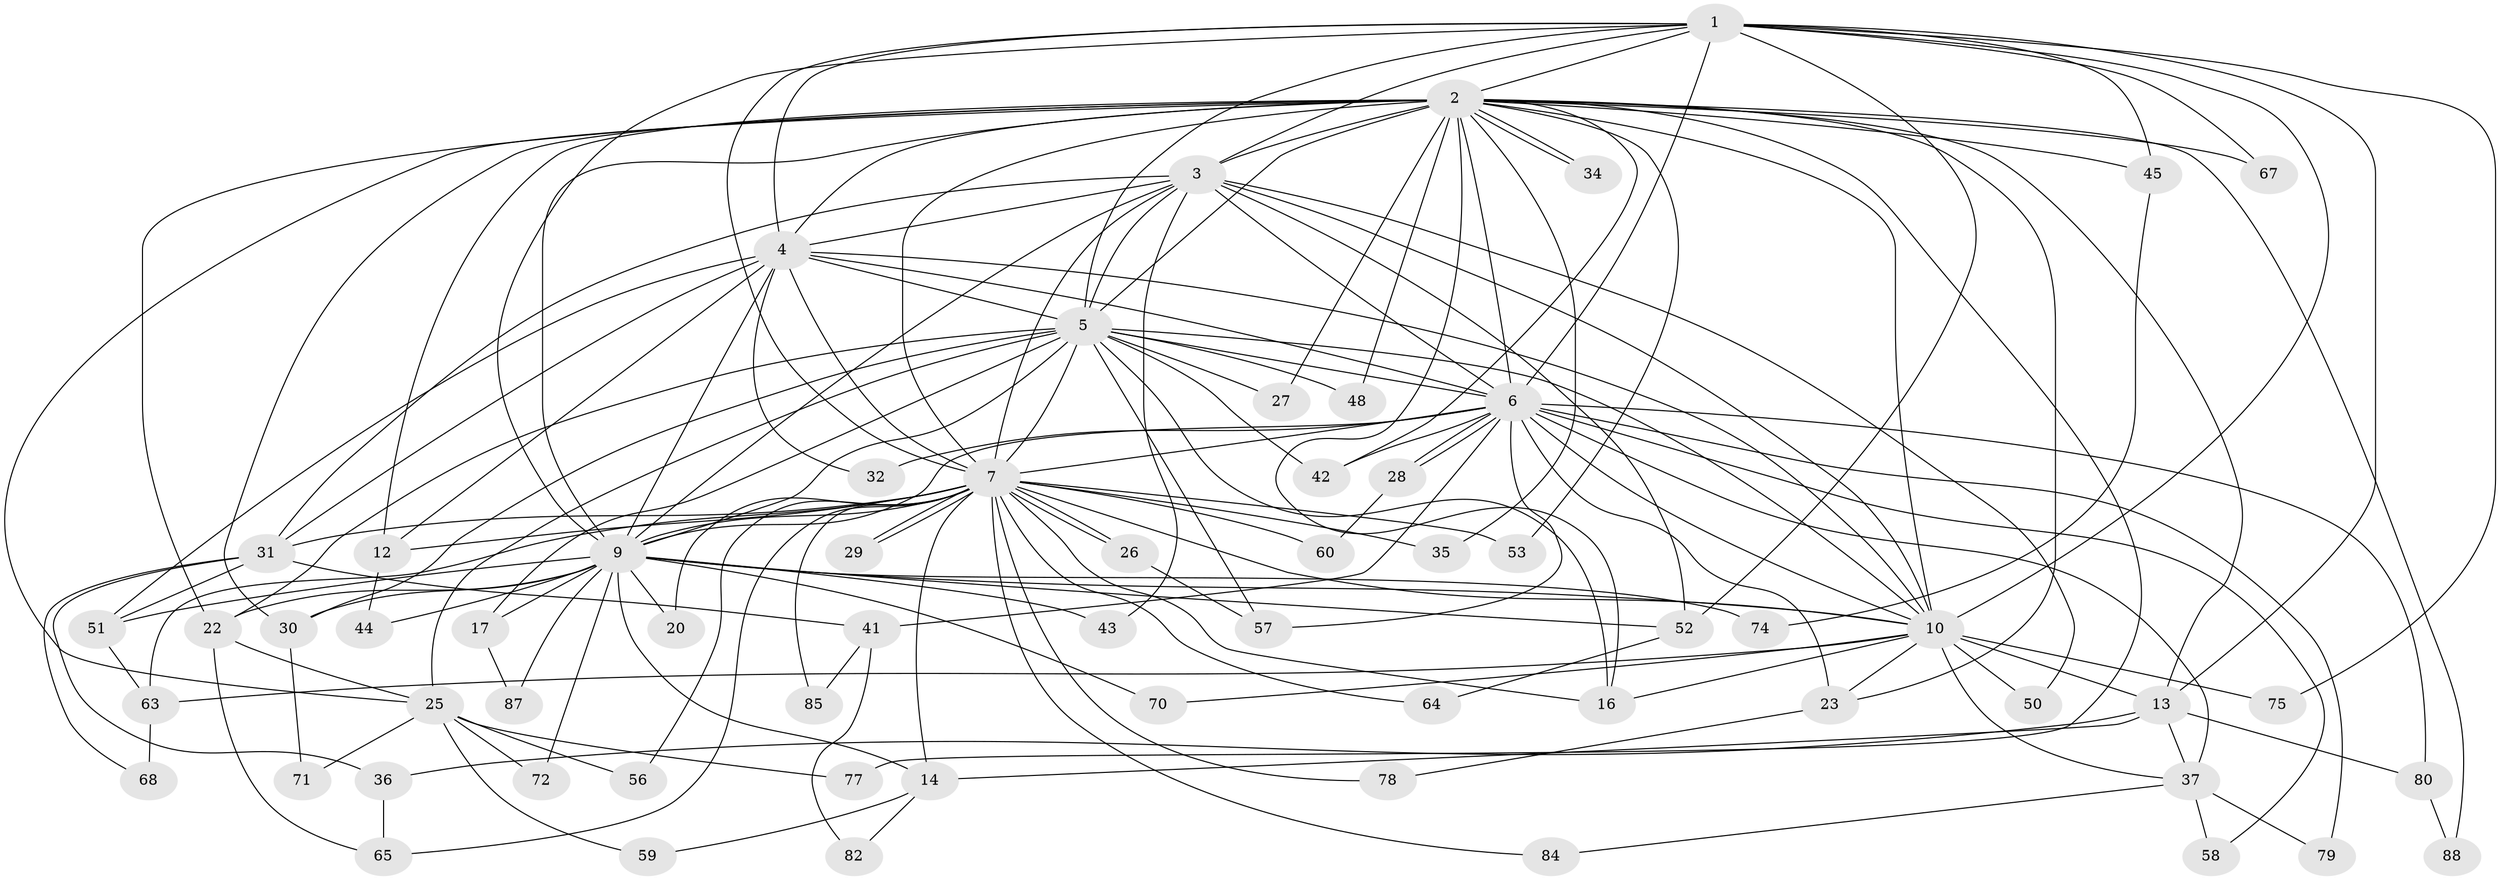 // Generated by graph-tools (version 1.1) at 2025/23/03/03/25 07:23:35]
// undirected, 63 vertices, 161 edges
graph export_dot {
graph [start="1"]
  node [color=gray90,style=filled];
  1 [super="+39"];
  2 [super="+8"];
  3 [super="+69"];
  4 [super="+11"];
  5 [super="+24"];
  6 [super="+38"];
  7 [super="+19"];
  9 [super="+18"];
  10 [super="+54"];
  12 [super="+61"];
  13 [super="+15"];
  14 [super="+21"];
  16 [super="+49"];
  17 [super="+40"];
  20;
  22 [super="+81"];
  23;
  25 [super="+46"];
  26 [super="+62"];
  27;
  28;
  29;
  30 [super="+55"];
  31 [super="+33"];
  32;
  34;
  35;
  36;
  37 [super="+76"];
  41;
  42 [super="+47"];
  43;
  44;
  45;
  48;
  50;
  51 [super="+83"];
  52 [super="+66"];
  53 [super="+89"];
  56;
  57;
  58;
  59;
  60;
  63 [super="+86"];
  64;
  65 [super="+73"];
  67;
  68;
  70;
  71;
  72;
  74;
  75;
  77;
  78;
  79;
  80;
  82;
  84;
  85;
  87;
  88;
  1 -- 2 [weight=2];
  1 -- 3;
  1 -- 4;
  1 -- 5;
  1 -- 6;
  1 -- 7;
  1 -- 9;
  1 -- 10;
  1 -- 75;
  1 -- 45;
  1 -- 67;
  1 -- 13;
  1 -- 52;
  2 -- 3 [weight=3];
  2 -- 4 [weight=2];
  2 -- 5 [weight=2];
  2 -- 6 [weight=2];
  2 -- 7 [weight=3];
  2 -- 9 [weight=2];
  2 -- 10 [weight=2];
  2 -- 13 [weight=2];
  2 -- 16;
  2 -- 27;
  2 -- 34;
  2 -- 34;
  2 -- 48;
  2 -- 67;
  2 -- 77;
  2 -- 23;
  2 -- 88;
  2 -- 30;
  2 -- 35;
  2 -- 45;
  2 -- 25;
  2 -- 53;
  2 -- 42;
  2 -- 22;
  2 -- 12;
  3 -- 4;
  3 -- 5;
  3 -- 6;
  3 -- 7;
  3 -- 9;
  3 -- 10;
  3 -- 43;
  3 -- 50;
  3 -- 52;
  3 -- 31;
  4 -- 5;
  4 -- 6;
  4 -- 7 [weight=2];
  4 -- 9;
  4 -- 10;
  4 -- 12;
  4 -- 31;
  4 -- 32;
  4 -- 51;
  5 -- 6;
  5 -- 7 [weight=2];
  5 -- 9;
  5 -- 10;
  5 -- 16;
  5 -- 17 [weight=2];
  5 -- 22;
  5 -- 25;
  5 -- 27;
  5 -- 30;
  5 -- 42;
  5 -- 48;
  5 -- 57;
  6 -- 7;
  6 -- 9;
  6 -- 10;
  6 -- 28;
  6 -- 28;
  6 -- 32;
  6 -- 37;
  6 -- 41;
  6 -- 42;
  6 -- 58;
  6 -- 80;
  6 -- 57;
  6 -- 79;
  6 -- 23;
  7 -- 9 [weight=2];
  7 -- 10;
  7 -- 12;
  7 -- 14;
  7 -- 20;
  7 -- 26;
  7 -- 26;
  7 -- 29;
  7 -- 29;
  7 -- 31;
  7 -- 35;
  7 -- 53 [weight=2];
  7 -- 56;
  7 -- 60;
  7 -- 63;
  7 -- 64;
  7 -- 65;
  7 -- 78;
  7 -- 84;
  7 -- 85;
  7 -- 16;
  9 -- 10;
  9 -- 14;
  9 -- 17;
  9 -- 20;
  9 -- 22;
  9 -- 43;
  9 -- 44;
  9 -- 51;
  9 -- 52;
  9 -- 70;
  9 -- 72;
  9 -- 74;
  9 -- 87;
  9 -- 30;
  10 -- 13;
  10 -- 23;
  10 -- 50;
  10 -- 63;
  10 -- 70;
  10 -- 16;
  10 -- 75;
  10 -- 37;
  12 -- 44;
  13 -- 37;
  13 -- 80;
  13 -- 36;
  13 -- 14;
  14 -- 82;
  14 -- 59;
  17 -- 87;
  22 -- 25;
  22 -- 65;
  23 -- 78;
  25 -- 59;
  25 -- 72;
  25 -- 71;
  25 -- 56;
  25 -- 77;
  26 -- 57;
  28 -- 60;
  30 -- 71;
  31 -- 68;
  31 -- 51;
  31 -- 36;
  31 -- 41;
  36 -- 65;
  37 -- 58;
  37 -- 79;
  37 -- 84;
  41 -- 82;
  41 -- 85;
  45 -- 74;
  51 -- 63;
  52 -- 64;
  63 -- 68;
  80 -- 88;
}
